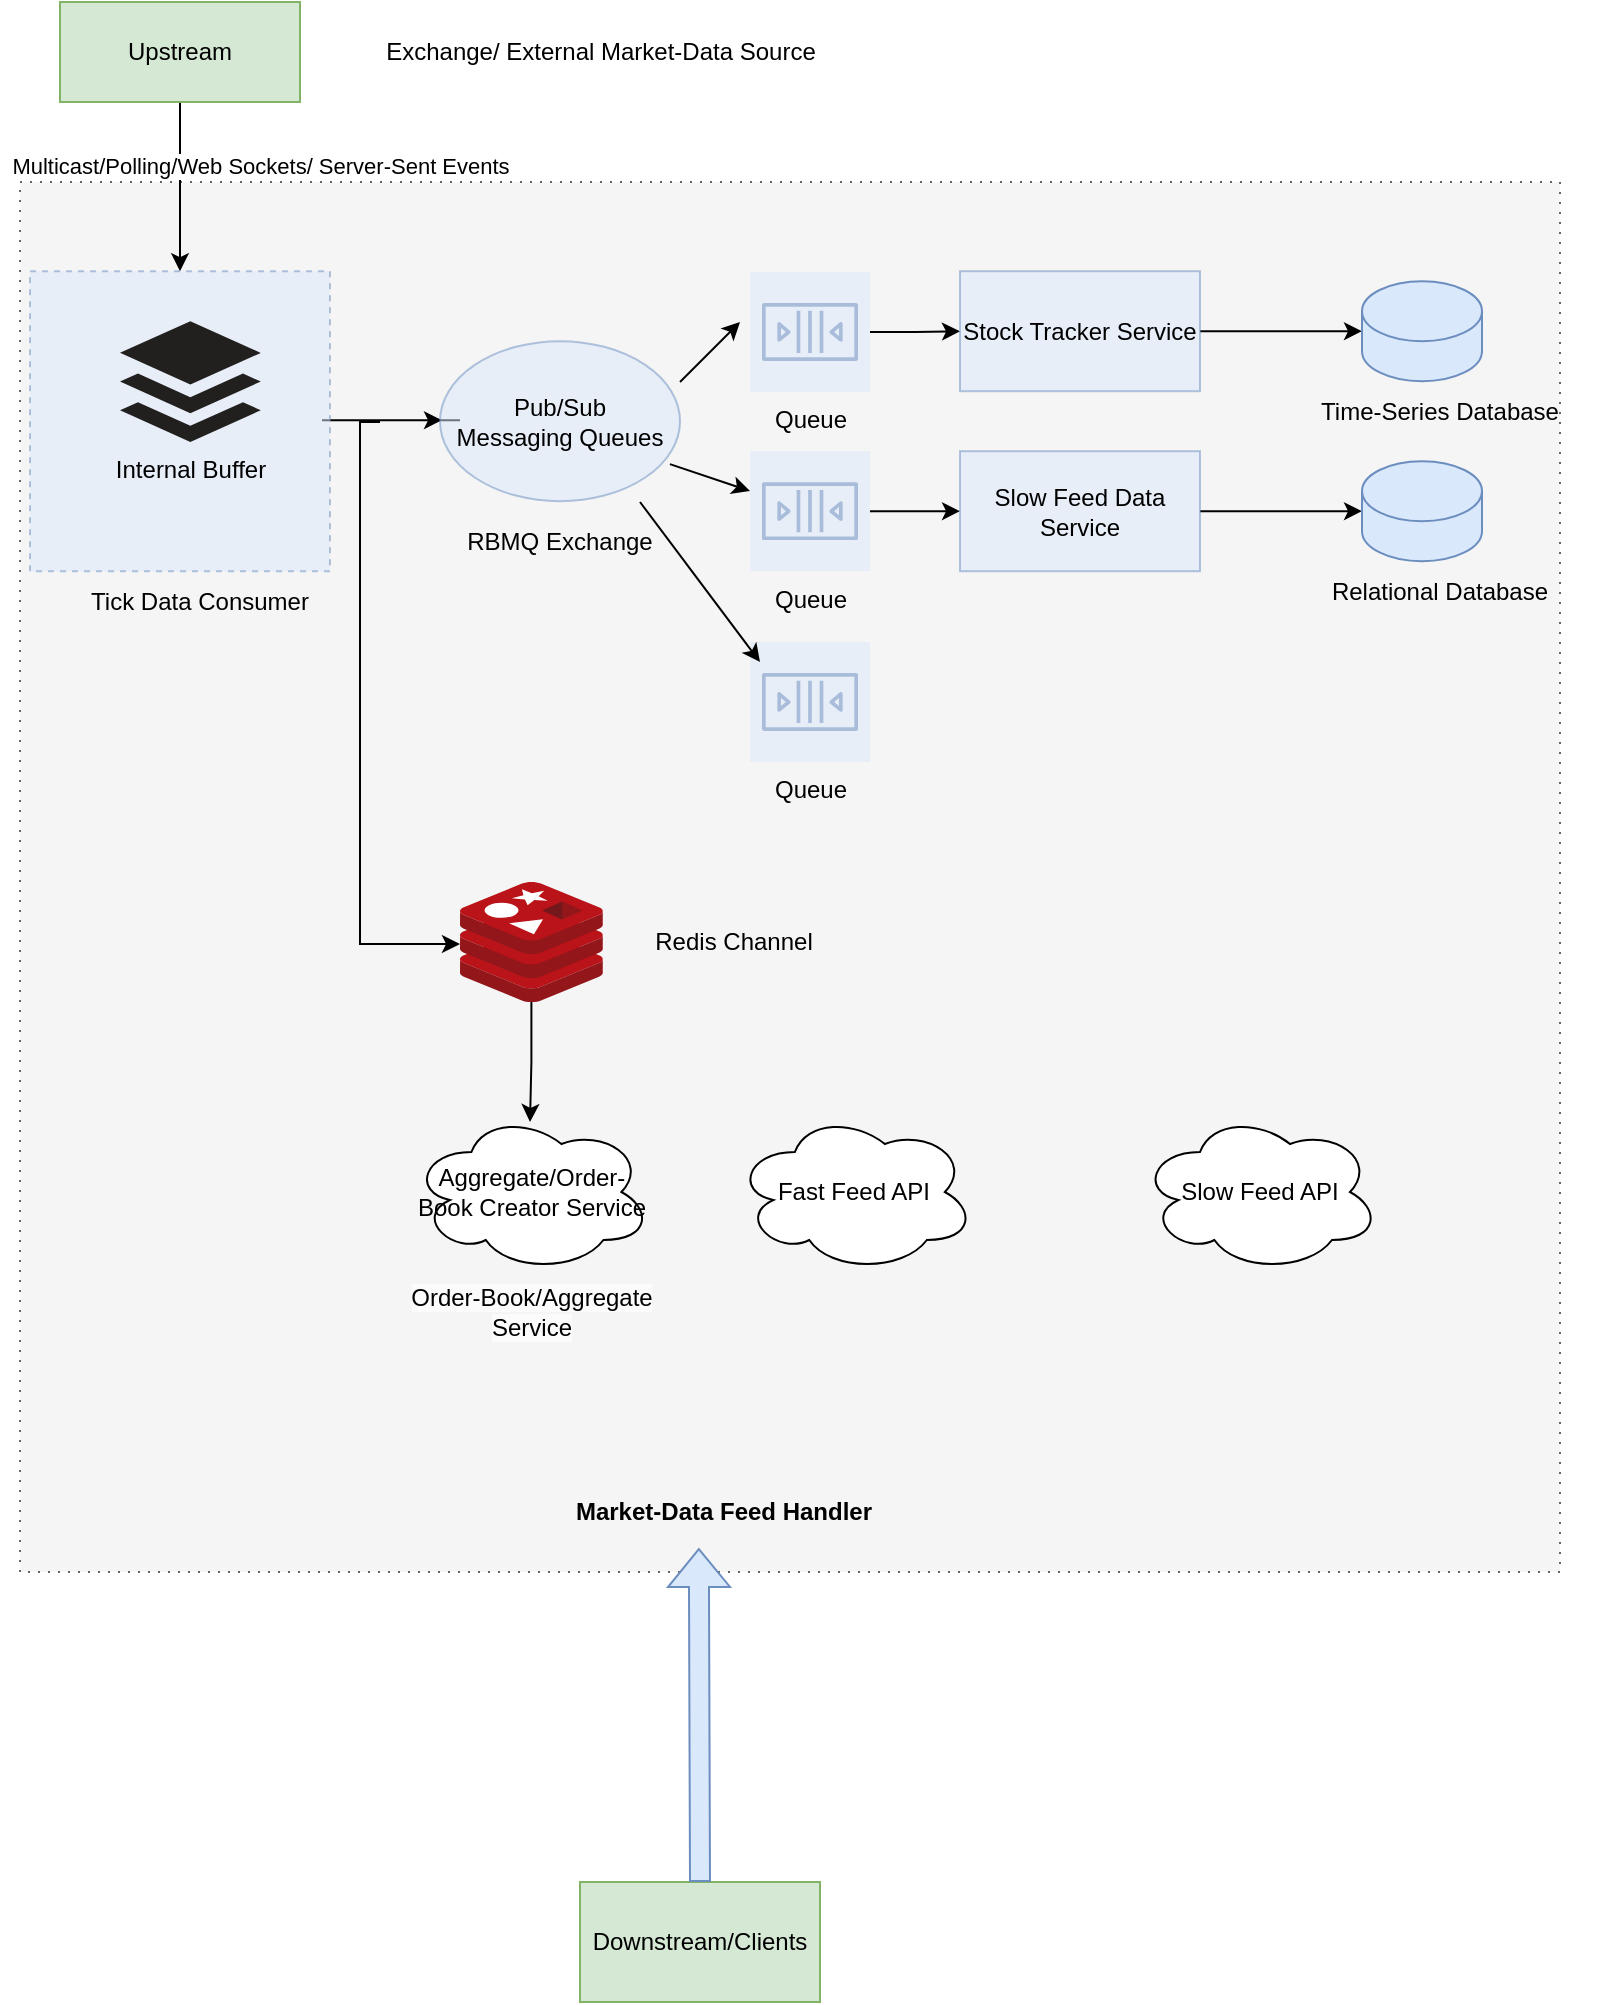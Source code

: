 <mxfile version="21.6.1" type="device">
  <diagram name="Page-1" id="behRBrkuy5WnK8WDfTdi">
    <mxGraphModel dx="954" dy="699" grid="1" gridSize="10" guides="1" tooltips="1" connect="1" arrows="1" fold="1" page="1" pageScale="1" pageWidth="827" pageHeight="1169" math="0" shadow="0">
      <root>
        <mxCell id="0" />
        <mxCell id="1" parent="0" />
        <mxCell id="uSU6GmW2gP5diztikFpX-2" value="" style="rounded=0;whiteSpace=wrap;html=1;dashed=1;dashPattern=1 4;fillColor=#f5f5f5;fontColor=#333333;strokeColor=#666666;" parent="1" vertex="1">
          <mxGeometry x="20" y="120" width="770" height="695" as="geometry" />
        </mxCell>
        <mxCell id="uSU6GmW2gP5diztikFpX-6" style="edgeStyle=orthogonalEdgeStyle;rounded=0;orthogonalLoop=1;jettySize=auto;html=1;exitX=0.5;exitY=1;exitDx=0;exitDy=0;entryX=0.5;entryY=0;entryDx=0;entryDy=0;" parent="1" source="uSU6GmW2gP5diztikFpX-3" target="uSU6GmW2gP5diztikFpX-7" edge="1">
          <mxGeometry relative="1" as="geometry">
            <Array as="points" />
          </mxGeometry>
        </mxCell>
        <mxCell id="uSU6GmW2gP5diztikFpX-15" value="Multicast/Polling/Web Sockets/ Server-Sent Events" style="edgeLabel;html=1;align=center;verticalAlign=middle;resizable=0;points=[];" parent="uSU6GmW2gP5diztikFpX-6" vertex="1" connectable="0">
          <mxGeometry x="-0.344" relative="1" as="geometry">
            <mxPoint x="40" y="4" as="offset" />
          </mxGeometry>
        </mxCell>
        <mxCell id="uSU6GmW2gP5diztikFpX-3" value="Upstream" style="rounded=0;whiteSpace=wrap;html=1;fillColor=#d5e8d4;strokeColor=#82b366;" parent="1" vertex="1">
          <mxGeometry x="40" y="30" width="120" height="50" as="geometry" />
        </mxCell>
        <mxCell id="uSU6GmW2gP5diztikFpX-4" value="Exchange/ External Market-Data Source" style="text;html=1;align=center;verticalAlign=middle;resizable=0;points=[];autosize=1;strokeColor=none;fillColor=none;" parent="1" vertex="1">
          <mxGeometry x="190" y="40" width="240" height="30" as="geometry" />
        </mxCell>
        <mxCell id="uSU6GmW2gP5diztikFpX-12" style="edgeStyle=orthogonalEdgeStyle;rounded=0;orthogonalLoop=1;jettySize=auto;html=1;" parent="1" edge="1">
          <mxGeometry relative="1" as="geometry">
            <mxPoint x="240" y="239.1" as="sourcePoint" />
            <mxPoint x="231" y="239.1" as="targetPoint" />
            <Array as="points">
              <mxPoint x="171" y="239.1" />
              <mxPoint x="171" y="239.1" />
            </Array>
          </mxGeometry>
        </mxCell>
        <mxCell id="uSU6GmW2gP5diztikFpX-7" value="" style="whiteSpace=wrap;html=1;aspect=fixed;fillColor=#dae8fc;strokeColor=#6c8ebf;dashed=1;opacity=50;" parent="1" vertex="1">
          <mxGeometry x="25" y="164.6" width="150" height="150" as="geometry" />
        </mxCell>
        <mxCell id="uSU6GmW2gP5diztikFpX-8" value="Downstream/Clients" style="rounded=0;whiteSpace=wrap;html=1;fillColor=#d5e8d4;strokeColor=#82b366;" parent="1" vertex="1">
          <mxGeometry x="300" y="970" width="120" height="60" as="geometry" />
        </mxCell>
        <mxCell id="uSU6GmW2gP5diztikFpX-9" value="&lt;b&gt;Market-Data Feed Handler&lt;/b&gt;" style="text;html=1;strokeColor=none;fillColor=none;align=center;verticalAlign=middle;whiteSpace=wrap;rounded=0;" parent="1" vertex="1">
          <mxGeometry x="247.43" y="770" width="250" height="30" as="geometry" />
        </mxCell>
        <mxCell id="uSU6GmW2gP5diztikFpX-10" value="Pub/Sub&lt;br&gt;Messaging Queues" style="ellipse;whiteSpace=wrap;html=1;fillColor=#dae8fc;strokeColor=#6c8ebf;opacity=50;" parent="1" vertex="1">
          <mxGeometry x="230" y="199.6" width="120" height="80" as="geometry" />
        </mxCell>
        <mxCell id="uSU6GmW2gP5diztikFpX-69" style="edgeStyle=orthogonalEdgeStyle;rounded=0;orthogonalLoop=1;jettySize=auto;html=1;" parent="1" target="uSU6GmW2gP5diztikFpX-14" edge="1">
          <mxGeometry relative="1" as="geometry">
            <mxPoint x="200" y="240" as="sourcePoint" />
            <Array as="points">
              <mxPoint x="190" y="240" />
              <mxPoint x="190" y="501" />
            </Array>
          </mxGeometry>
        </mxCell>
        <mxCell id="uSU6GmW2gP5diztikFpX-76" style="edgeStyle=orthogonalEdgeStyle;rounded=0;orthogonalLoop=1;jettySize=auto;html=1;entryX=0.431;entryY=-0.094;entryDx=0;entryDy=0;entryPerimeter=0;" parent="1" source="uSU6GmW2gP5diztikFpX-14" edge="1">
          <mxGeometry relative="1" as="geometry">
            <mxPoint x="275.014" y="589.984" as="targetPoint" />
          </mxGeometry>
        </mxCell>
        <mxCell id="uSU6GmW2gP5diztikFpX-14" value="" style="image;sketch=0;aspect=fixed;html=1;points=[];align=center;fontSize=12;image=img/lib/mscae/Cache_Redis_Product.svg;" parent="1" vertex="1">
          <mxGeometry x="240" y="470" width="71.43" height="60" as="geometry" />
        </mxCell>
        <mxCell id="uSU6GmW2gP5diztikFpX-19" value="Tick Data Consumer" style="text;html=1;strokeColor=none;fillColor=none;align=center;verticalAlign=middle;whiteSpace=wrap;rounded=0;" parent="1" vertex="1">
          <mxGeometry x="10" y="320" width="200" height="20" as="geometry" />
        </mxCell>
        <mxCell id="uSU6GmW2gP5diztikFpX-49" value="" style="edgeStyle=orthogonalEdgeStyle;rounded=0;orthogonalLoop=1;jettySize=auto;html=1;" parent="1" source="uSU6GmW2gP5diztikFpX-25" target="uSU6GmW2gP5diztikFpX-37" edge="1">
          <mxGeometry relative="1" as="geometry" />
        </mxCell>
        <mxCell id="uSU6GmW2gP5diztikFpX-25" value="Queue" style="sketch=0;outlineConnect=0;strokeColor=#6c8ebf;fillColor=#dae8fc;dashed=0;verticalLabelPosition=bottom;verticalAlign=top;align=center;html=1;fontSize=12;fontStyle=0;aspect=fixed;shape=mxgraph.aws4.resourceIcon;resIcon=mxgraph.aws4.queue;opacity=50;" parent="1" vertex="1">
          <mxGeometry x="385" y="165" width="60" height="60" as="geometry" />
        </mxCell>
        <mxCell id="uSU6GmW2gP5diztikFpX-50" value="" style="edgeStyle=orthogonalEdgeStyle;rounded=0;orthogonalLoop=1;jettySize=auto;html=1;" parent="1" source="uSU6GmW2gP5diztikFpX-27" target="uSU6GmW2gP5diztikFpX-38" edge="1">
          <mxGeometry relative="1" as="geometry" />
        </mxCell>
        <mxCell id="uSU6GmW2gP5diztikFpX-27" value="Queue" style="sketch=0;outlineConnect=0;strokeColor=#6c8ebf;fillColor=#dae8fc;dashed=0;verticalLabelPosition=bottom;verticalAlign=top;align=center;html=1;fontSize=12;fontStyle=0;aspect=fixed;shape=mxgraph.aws4.resourceIcon;resIcon=mxgraph.aws4.queue;opacity=50;" parent="1" vertex="1">
          <mxGeometry x="385" y="254.6" width="60" height="60" as="geometry" />
        </mxCell>
        <mxCell id="uSU6GmW2gP5diztikFpX-28" value="Queue" style="sketch=0;outlineConnect=0;strokeColor=#6c8ebf;fillColor=#dae8fc;dashed=0;verticalLabelPosition=bottom;verticalAlign=top;align=center;html=1;fontSize=12;fontStyle=0;aspect=fixed;shape=mxgraph.aws4.resourceIcon;resIcon=mxgraph.aws4.queue;opacity=50;" parent="1" vertex="1">
          <mxGeometry x="385" y="350" width="60" height="60" as="geometry" />
        </mxCell>
        <mxCell id="uSU6GmW2gP5diztikFpX-30" value="Internal Buffer&lt;br&gt;" style="dashed=0;outlineConnect=0;html=1;align=center;labelPosition=center;verticalLabelPosition=bottom;verticalAlign=top;shape=mxgraph.weblogos.buffer;fillColor=#221F1F;strokeColor=none" parent="1" vertex="1">
          <mxGeometry x="70" y="189.6" width="70.4" height="60.4" as="geometry" />
        </mxCell>
        <mxCell id="uSU6GmW2gP5diztikFpX-58" value="" style="edgeStyle=orthogonalEdgeStyle;rounded=0;orthogonalLoop=1;jettySize=auto;html=1;" parent="1" source="uSU6GmW2gP5diztikFpX-37" target="uSU6GmW2gP5diztikFpX-54" edge="1">
          <mxGeometry relative="1" as="geometry" />
        </mxCell>
        <mxCell id="uSU6GmW2gP5diztikFpX-37" value="Stock Tracker Service" style="rounded=0;whiteSpace=wrap;html=1;fillColor=#dae8fc;strokeColor=#6c8ebf;opacity=50;" parent="1" vertex="1">
          <mxGeometry x="490" y="164.6" width="120" height="60" as="geometry" />
        </mxCell>
        <mxCell id="uSU6GmW2gP5diztikFpX-59" value="" style="edgeStyle=orthogonalEdgeStyle;rounded=0;orthogonalLoop=1;jettySize=auto;html=1;" parent="1" source="uSU6GmW2gP5diztikFpX-38" target="uSU6GmW2gP5diztikFpX-55" edge="1">
          <mxGeometry relative="1" as="geometry" />
        </mxCell>
        <mxCell id="uSU6GmW2gP5diztikFpX-38" value="Slow Feed Data Service" style="rounded=0;whiteSpace=wrap;html=1;fillColor=#dae8fc;strokeColor=#6c8ebf;opacity=50;" parent="1" vertex="1">
          <mxGeometry x="490" y="254.6" width="120" height="60" as="geometry" />
        </mxCell>
        <mxCell id="uSU6GmW2gP5diztikFpX-43" value="" style="endArrow=classic;html=1;rounded=0;" parent="1" edge="1">
          <mxGeometry width="50" height="50" relative="1" as="geometry">
            <mxPoint x="350" y="220" as="sourcePoint" />
            <mxPoint x="380" y="190" as="targetPoint" />
          </mxGeometry>
        </mxCell>
        <mxCell id="uSU6GmW2gP5diztikFpX-46" value="" style="endArrow=classic;html=1;rounded=0;exitX=0.958;exitY=0.768;exitDx=0;exitDy=0;exitPerimeter=0;" parent="1" source="uSU6GmW2gP5diztikFpX-10" target="uSU6GmW2gP5diztikFpX-27" edge="1">
          <mxGeometry width="50" height="50" relative="1" as="geometry">
            <mxPoint x="340" y="310" as="sourcePoint" />
            <mxPoint x="390" y="260" as="targetPoint" />
          </mxGeometry>
        </mxCell>
        <mxCell id="uSU6GmW2gP5diztikFpX-47" value="" style="endArrow=classic;html=1;rounded=0;" parent="1" edge="1">
          <mxGeometry width="50" height="50" relative="1" as="geometry">
            <mxPoint x="330" y="280" as="sourcePoint" />
            <mxPoint x="390" y="360" as="targetPoint" />
          </mxGeometry>
        </mxCell>
        <mxCell id="uSU6GmW2gP5diztikFpX-54" value="" style="shape=cylinder3;whiteSpace=wrap;html=1;boundedLbl=1;backgroundOutline=1;size=15;fillColor=#dae8fc;strokeColor=#6c8ebf;" parent="1" vertex="1">
          <mxGeometry x="691" y="169.6" width="60" height="50" as="geometry" />
        </mxCell>
        <mxCell id="uSU6GmW2gP5diztikFpX-55" value="" style="shape=cylinder3;whiteSpace=wrap;html=1;boundedLbl=1;backgroundOutline=1;size=15;fillColor=#dae8fc;strokeColor=#6c8ebf;" parent="1" vertex="1">
          <mxGeometry x="691" y="259.6" width="60" height="50" as="geometry" />
        </mxCell>
        <mxCell id="uSU6GmW2gP5diztikFpX-60" value="Time-Series Database&lt;br&gt;" style="text;html=1;strokeColor=none;fillColor=none;align=center;verticalAlign=middle;whiteSpace=wrap;rounded=0;" parent="1" vertex="1">
          <mxGeometry x="650" y="220" width="160" height="30" as="geometry" />
        </mxCell>
        <mxCell id="uSU6GmW2gP5diztikFpX-62" value="Relational Database" style="text;html=1;strokeColor=none;fillColor=none;align=center;verticalAlign=middle;whiteSpace=wrap;rounded=0;" parent="1" vertex="1">
          <mxGeometry x="650" y="309.6" width="160" height="30" as="geometry" />
        </mxCell>
        <mxCell id="uSU6GmW2gP5diztikFpX-64" value="RBMQ Exchange" style="text;html=1;strokeColor=none;fillColor=none;align=center;verticalAlign=middle;whiteSpace=wrap;rounded=0;" parent="1" vertex="1">
          <mxGeometry x="220" y="284.6" width="140" height="30" as="geometry" />
        </mxCell>
        <mxCell id="uSU6GmW2gP5diztikFpX-68" value="Redis Channel" style="text;html=1;strokeColor=none;fillColor=none;align=center;verticalAlign=middle;whiteSpace=wrap;rounded=0;" parent="1" vertex="1">
          <mxGeometry x="320" y="490" width="114.29" height="20" as="geometry" />
        </mxCell>
        <mxCell id="uSU6GmW2gP5diztikFpX-75" value="&lt;span style=&quot;color: rgb(0, 0, 0); font-family: Helvetica; font-size: 12px; font-style: normal; font-variant-ligatures: normal; font-variant-caps: normal; font-weight: 400; letter-spacing: normal; orphans: 2; text-align: center; text-indent: 0px; text-transform: none; widows: 2; word-spacing: 0px; -webkit-text-stroke-width: 0px; background-color: rgb(251, 251, 251); text-decoration-thickness: initial; text-decoration-style: initial; text-decoration-color: initial; float: none; display: inline !important;&quot;&gt;Order-Book/Aggregate Service&lt;/span&gt;" style="text;html=1;strokeColor=none;fillColor=none;align=center;verticalAlign=middle;whiteSpace=wrap;rounded=0;" parent="1" vertex="1">
          <mxGeometry x="195.71" y="670" width="160" height="30" as="geometry" />
        </mxCell>
        <mxCell id="uSU6GmW2gP5diztikFpX-78" value="" style="shape=flexArrow;endArrow=classic;html=1;rounded=0;exitX=0.5;exitY=0;exitDx=0;exitDy=0;entryX=0.448;entryY=1.1;entryDx=0;entryDy=0;entryPerimeter=0;fillColor=#dae8fc;strokeColor=#6c8ebf;" parent="1" source="uSU6GmW2gP5diztikFpX-8" target="uSU6GmW2gP5diztikFpX-9" edge="1">
          <mxGeometry width="50" height="50" relative="1" as="geometry">
            <mxPoint x="350" y="950" as="sourcePoint" />
            <mxPoint x="400" y="900" as="targetPoint" />
          </mxGeometry>
        </mxCell>
        <mxCell id="uSU6GmW2gP5diztikFpX-80" value="Fast Feed API&lt;br&gt;" style="ellipse;shape=cloud;whiteSpace=wrap;html=1;" parent="1" vertex="1">
          <mxGeometry x="377.43" y="585" width="120" height="80" as="geometry" />
        </mxCell>
        <mxCell id="uSU6GmW2gP5diztikFpX-81" value="Slow Feed API&lt;br&gt;" style="ellipse;shape=cloud;whiteSpace=wrap;html=1;" parent="1" vertex="1">
          <mxGeometry x="580" y="585" width="120" height="80" as="geometry" />
        </mxCell>
        <mxCell id="uSU6GmW2gP5diztikFpX-82" value="Aggregate/Order-Book Creator Service" style="ellipse;shape=cloud;whiteSpace=wrap;html=1;" parent="1" vertex="1">
          <mxGeometry x="215.71" y="585" width="120" height="80" as="geometry" />
        </mxCell>
      </root>
    </mxGraphModel>
  </diagram>
</mxfile>
